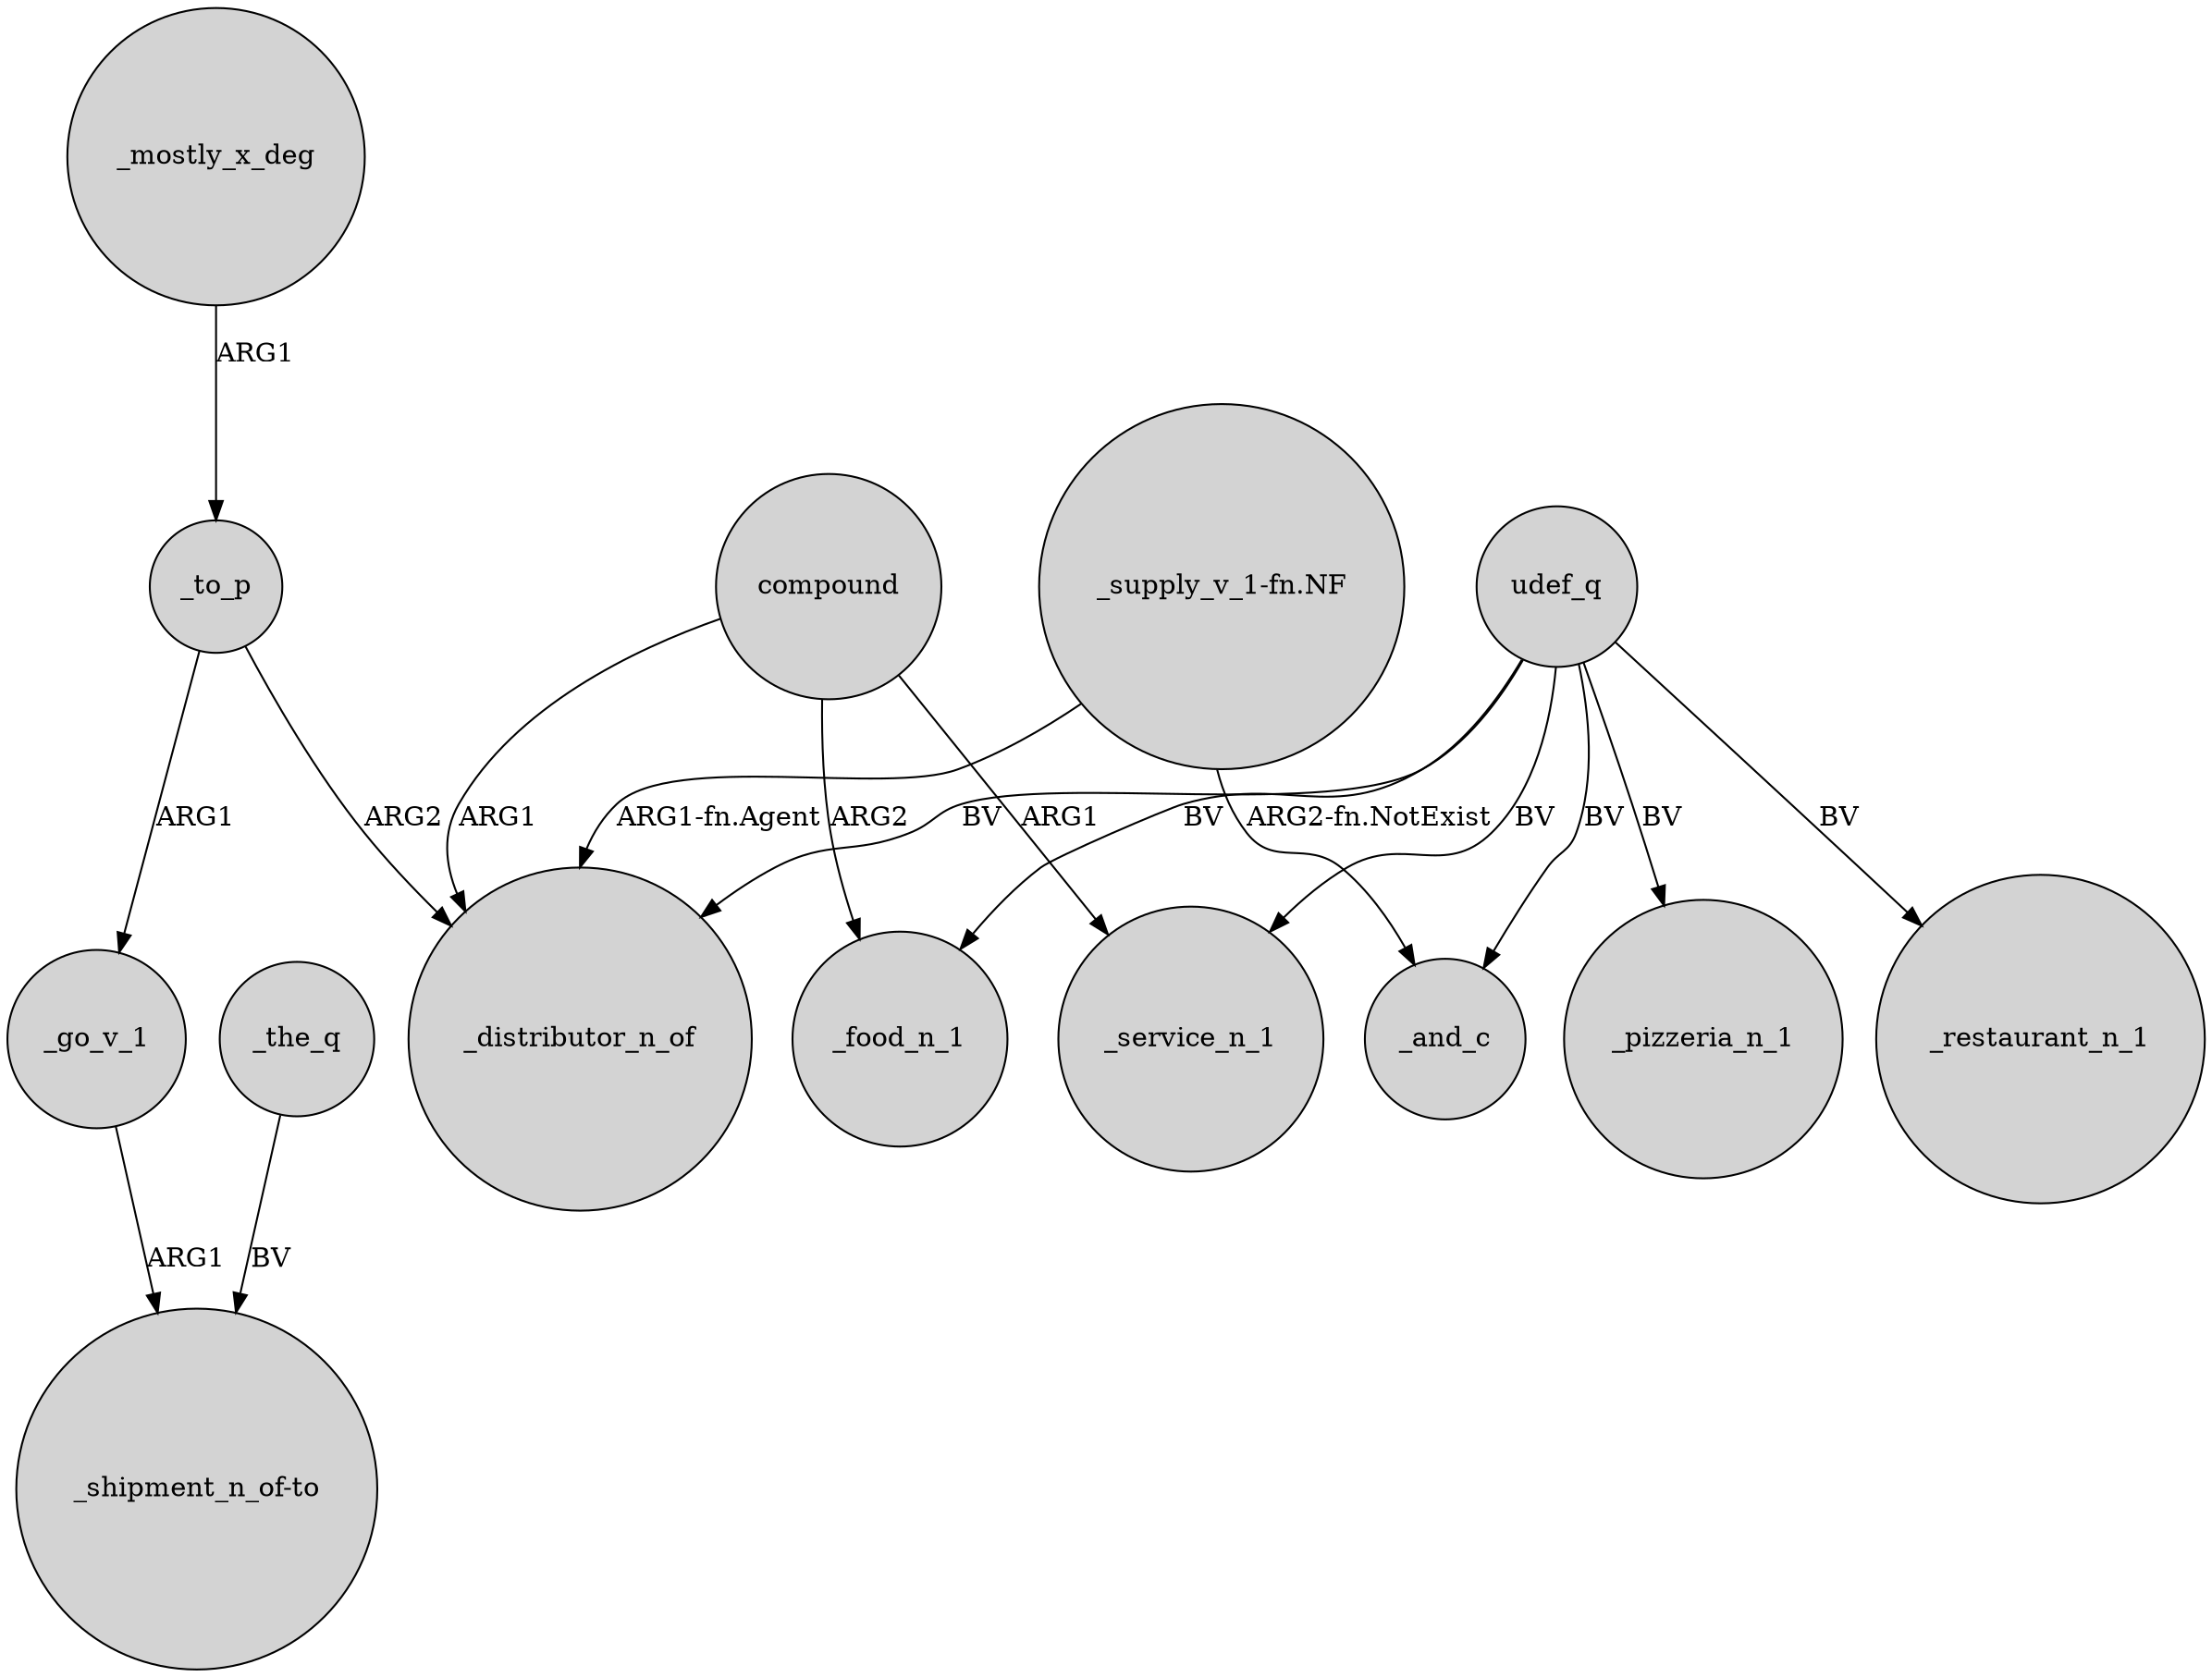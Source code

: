 digraph {
	node [shape=circle style=filled]
	_mostly_x_deg -> _to_p [label=ARG1]
	_go_v_1 -> "_shipment_n_of-to" [label=ARG1]
	compound -> _distributor_n_of [label=ARG1]
	"_supply_v_1-fn.NF" -> _and_c [label="ARG2-fn.NotExist"]
	compound -> _food_n_1 [label=ARG2]
	udef_q -> _service_n_1 [label=BV]
	udef_q -> _distributor_n_of [label=BV]
	_the_q -> "_shipment_n_of-to" [label=BV]
	_to_p -> _distributor_n_of [label=ARG2]
	_to_p -> _go_v_1 [label=ARG1]
	udef_q -> _food_n_1 [label=BV]
	udef_q -> _and_c [label=BV]
	compound -> _service_n_1 [label=ARG1]
	"_supply_v_1-fn.NF" -> _distributor_n_of [label="ARG1-fn.Agent"]
	udef_q -> _pizzeria_n_1 [label=BV]
	udef_q -> _restaurant_n_1 [label=BV]
}
